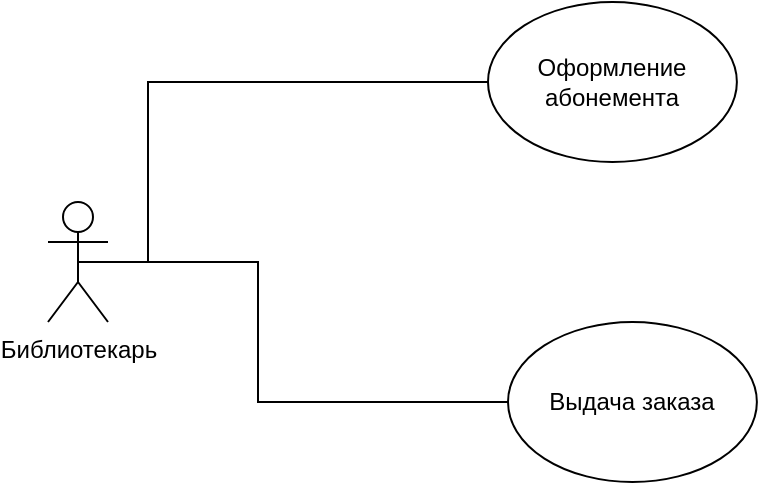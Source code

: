 <mxfile pages="1">
    <diagram id="R2lEEEUBdFMjLlhIrx00" name="Page-1">
        <mxGraphModel dx="874" dy="667" grid="1" gridSize="10" guides="1" tooltips="1" connect="1" arrows="1" fold="1" page="1" pageScale="1" pageWidth="850" pageHeight="1100" math="0" shadow="0">
            <root>
                <mxCell id="0"/>
                <mxCell id="1" parent="0"/>
                <mxCell id="macZc3DusFHGocfkwywF-28" style="edgeStyle=orthogonalEdgeStyle;rounded=0;orthogonalLoop=1;jettySize=auto;html=1;exitX=0.5;exitY=0.5;exitDx=0;exitDy=0;exitPerimeter=0;entryX=0;entryY=0.5;entryDx=0;entryDy=0;endArrow=none;endFill=0;" parent="1" source="macZc3DusFHGocfkwywF-3" target="macZc3DusFHGocfkwywF-26" edge="1">
                    <mxGeometry relative="1" as="geometry">
                        <Array as="points">
                            <mxPoint x="350" y="790"/>
                            <mxPoint x="350" y="700"/>
                        </Array>
                    </mxGeometry>
                </mxCell>
                <mxCell id="macZc3DusFHGocfkwywF-30" style="edgeStyle=orthogonalEdgeStyle;rounded=0;orthogonalLoop=1;jettySize=auto;html=1;exitX=0.5;exitY=0.5;exitDx=0;exitDy=0;exitPerimeter=0;endArrow=none;endFill=0;entryX=0;entryY=0.5;entryDx=0;entryDy=0;" parent="1" source="macZc3DusFHGocfkwywF-3" target="macZc3DusFHGocfkwywF-29" edge="1">
                    <mxGeometry relative="1" as="geometry">
                        <mxPoint x="400" y="820" as="targetPoint"/>
                        <Array as="points">
                            <mxPoint x="405" y="790"/>
                            <mxPoint x="405" y="860"/>
                        </Array>
                    </mxGeometry>
                </mxCell>
                <mxCell id="macZc3DusFHGocfkwywF-3" value="Библиотекарь" style="shape=umlActor;verticalLabelPosition=bottom;verticalAlign=top;html=1;outlineConnect=0;" parent="1" vertex="1">
                    <mxGeometry x="300" y="760" width="30" height="60" as="geometry"/>
                </mxCell>
                <mxCell id="macZc3DusFHGocfkwywF-26" value="Оформление&lt;br&gt;абонемента" style="ellipse;whiteSpace=wrap;html=1;" parent="1" vertex="1">
                    <mxGeometry x="520" y="660" width="124.44" height="80" as="geometry"/>
                </mxCell>
                <mxCell id="macZc3DusFHGocfkwywF-29" value="Выдача заказа" style="ellipse;whiteSpace=wrap;html=1;" parent="1" vertex="1">
                    <mxGeometry x="530" y="820" width="124.44" height="80" as="geometry"/>
                </mxCell>
            </root>
        </mxGraphModel>
    </diagram>
</mxfile>
